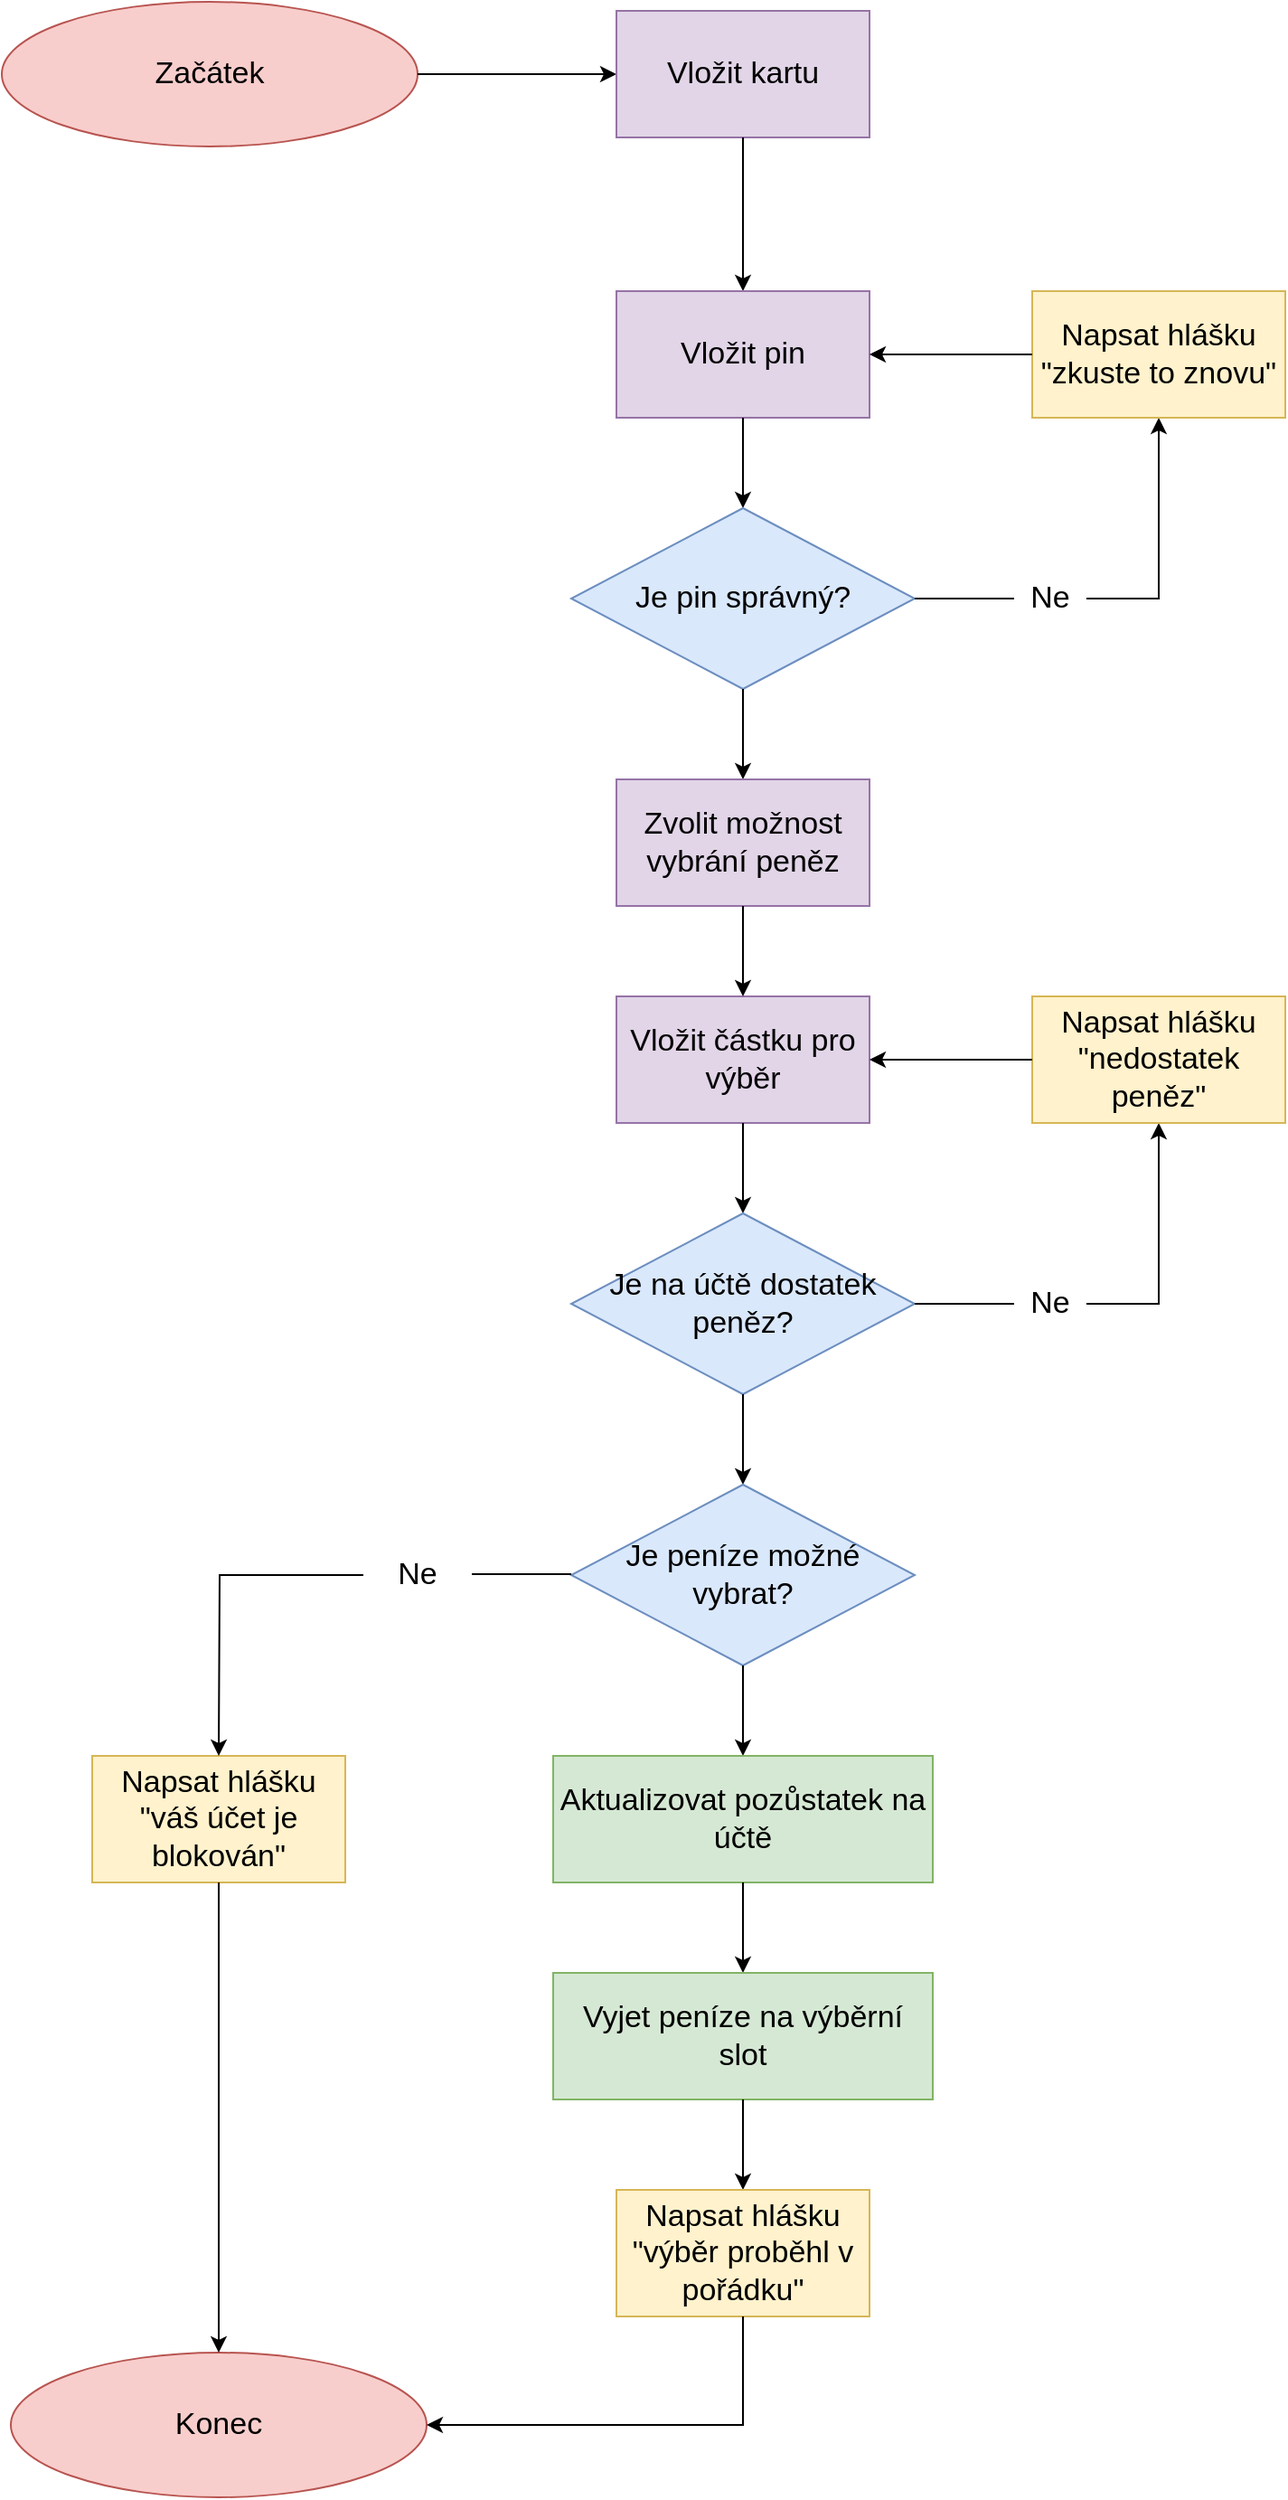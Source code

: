 <mxfile version="16.6.5" type="github">
  <diagram id="sTL-vzNnqz4Gg7EL2ALE" name="Page-1">
    <mxGraphModel dx="1422" dy="794" grid="1" gridSize="10" guides="1" tooltips="1" connect="1" arrows="1" fold="1" page="1" pageScale="1" pageWidth="827" pageHeight="1169" math="0" shadow="0">
      <root>
        <mxCell id="0" />
        <mxCell id="1" parent="0" />
        <mxCell id="R0VVPQPp4cUmf98DWxHz-1" value="&lt;font style=&quot;font-size: 17px&quot;&gt;Začátek&lt;/font&gt;" style="ellipse;whiteSpace=wrap;html=1;fillColor=#f8cecc;strokeColor=#b85450;" vertex="1" parent="1">
          <mxGeometry x="30" y="40" width="230" height="80" as="geometry" />
        </mxCell>
        <mxCell id="R0VVPQPp4cUmf98DWxHz-2" value="" style="endArrow=classic;html=1;rounded=0;fontSize=17;exitX=1;exitY=0.5;exitDx=0;exitDy=0;" edge="1" parent="1" source="R0VVPQPp4cUmf98DWxHz-1">
          <mxGeometry width="50" height="50" relative="1" as="geometry">
            <mxPoint x="390" y="430" as="sourcePoint" />
            <mxPoint x="370" y="80" as="targetPoint" />
          </mxGeometry>
        </mxCell>
        <mxCell id="R0VVPQPp4cUmf98DWxHz-3" value="Vložit kartu" style="rounded=0;whiteSpace=wrap;html=1;fontSize=17;fillColor=#e1d5e7;strokeColor=#9673a6;" vertex="1" parent="1">
          <mxGeometry x="370" y="45" width="140" height="70" as="geometry" />
        </mxCell>
        <mxCell id="R0VVPQPp4cUmf98DWxHz-4" value="" style="endArrow=classic;html=1;rounded=0;fontSize=17;exitX=0.5;exitY=1;exitDx=0;exitDy=0;" edge="1" parent="1" source="R0VVPQPp4cUmf98DWxHz-3">
          <mxGeometry width="50" height="50" relative="1" as="geometry">
            <mxPoint x="450" y="180" as="sourcePoint" />
            <mxPoint x="440" y="200" as="targetPoint" />
          </mxGeometry>
        </mxCell>
        <mxCell id="R0VVPQPp4cUmf98DWxHz-5" value="Vložit pin" style="rounded=0;whiteSpace=wrap;html=1;fontSize=17;fillColor=#e1d5e7;strokeColor=#9673a6;" vertex="1" parent="1">
          <mxGeometry x="370" y="200" width="140" height="70" as="geometry" />
        </mxCell>
        <mxCell id="R0VVPQPp4cUmf98DWxHz-6" value="" style="endArrow=classic;html=1;rounded=0;fontSize=17;exitX=0.5;exitY=1;exitDx=0;exitDy=0;entryX=0.5;entryY=0;entryDx=0;entryDy=0;" edge="1" parent="1" source="R0VVPQPp4cUmf98DWxHz-5" target="R0VVPQPp4cUmf98DWxHz-8">
          <mxGeometry width="50" height="50" relative="1" as="geometry">
            <mxPoint x="400" y="420" as="sourcePoint" />
            <mxPoint x="450" y="370" as="targetPoint" />
          </mxGeometry>
        </mxCell>
        <mxCell id="R0VVPQPp4cUmf98DWxHz-8" value="Je pin správný?" style="rhombus;whiteSpace=wrap;html=1;fontSize=17;fillColor=#dae8fc;strokeColor=#6c8ebf;" vertex="1" parent="1">
          <mxGeometry x="345" y="320" width="190" height="100" as="geometry" />
        </mxCell>
        <mxCell id="R0VVPQPp4cUmf98DWxHz-9" value="" style="endArrow=none;html=1;rounded=0;fontSize=17;exitX=1;exitY=0.5;exitDx=0;exitDy=0;" edge="1" parent="1" source="R0VVPQPp4cUmf98DWxHz-8">
          <mxGeometry width="50" height="50" relative="1" as="geometry">
            <mxPoint x="390" y="430" as="sourcePoint" />
            <mxPoint x="590" y="370" as="targetPoint" />
          </mxGeometry>
        </mxCell>
        <mxCell id="R0VVPQPp4cUmf98DWxHz-10" value="Ne" style="text;html=1;strokeColor=none;fillColor=none;align=center;verticalAlign=middle;whiteSpace=wrap;rounded=0;fontSize=17;" vertex="1" parent="1">
          <mxGeometry x="580" y="355" width="60" height="30" as="geometry" />
        </mxCell>
        <mxCell id="R0VVPQPp4cUmf98DWxHz-11" value="" style="endArrow=classic;html=1;rounded=0;fontSize=17;edgeStyle=orthogonalEdgeStyle;entryX=0.5;entryY=1;entryDx=0;entryDy=0;" edge="1" parent="1" target="R0VVPQPp4cUmf98DWxHz-12">
          <mxGeometry width="50" height="50" relative="1" as="geometry">
            <mxPoint x="630" y="370" as="sourcePoint" />
            <mxPoint x="670" y="280" as="targetPoint" />
            <Array as="points">
              <mxPoint x="670" y="370" />
            </Array>
          </mxGeometry>
        </mxCell>
        <mxCell id="R0VVPQPp4cUmf98DWxHz-12" value="Napsat hlášku &quot;zkuste to znovu&quot;" style="rounded=0;whiteSpace=wrap;html=1;fontSize=17;fillColor=#fff2cc;strokeColor=#d6b656;" vertex="1" parent="1">
          <mxGeometry x="600" y="200" width="140" height="70" as="geometry" />
        </mxCell>
        <mxCell id="R0VVPQPp4cUmf98DWxHz-13" value="" style="endArrow=classic;html=1;rounded=0;fontSize=17;entryX=1;entryY=0.5;entryDx=0;entryDy=0;exitX=0;exitY=0.5;exitDx=0;exitDy=0;" edge="1" parent="1" source="R0VVPQPp4cUmf98DWxHz-12" target="R0VVPQPp4cUmf98DWxHz-5">
          <mxGeometry width="50" height="50" relative="1" as="geometry">
            <mxPoint x="560" y="270" as="sourcePoint" />
            <mxPoint x="610" y="220" as="targetPoint" />
          </mxGeometry>
        </mxCell>
        <mxCell id="R0VVPQPp4cUmf98DWxHz-14" value="" style="endArrow=classic;html=1;rounded=0;fontSize=17;exitX=0.5;exitY=1;exitDx=0;exitDy=0;" edge="1" parent="1" source="R0VVPQPp4cUmf98DWxHz-8">
          <mxGeometry width="50" height="50" relative="1" as="geometry">
            <mxPoint x="440" y="470" as="sourcePoint" />
            <mxPoint x="440" y="470" as="targetPoint" />
          </mxGeometry>
        </mxCell>
        <mxCell id="R0VVPQPp4cUmf98DWxHz-15" value="Zvolit možnost vybrání peněz" style="rounded=0;whiteSpace=wrap;html=1;fontSize=17;fillColor=#e1d5e7;strokeColor=#9673a6;" vertex="1" parent="1">
          <mxGeometry x="370" y="470" width="140" height="70" as="geometry" />
        </mxCell>
        <mxCell id="R0VVPQPp4cUmf98DWxHz-17" value="Vložit částku pro výběr" style="rounded=0;whiteSpace=wrap;html=1;fontSize=17;fillColor=#e1d5e7;strokeColor=#9673a6;" vertex="1" parent="1">
          <mxGeometry x="370" y="590" width="140" height="70" as="geometry" />
        </mxCell>
        <mxCell id="R0VVPQPp4cUmf98DWxHz-19" value="" style="endArrow=classic;html=1;rounded=0;fontSize=17;exitX=0.5;exitY=1;exitDx=0;exitDy=0;" edge="1" parent="1" source="R0VVPQPp4cUmf98DWxHz-15">
          <mxGeometry width="50" height="50" relative="1" as="geometry">
            <mxPoint x="440" y="590" as="sourcePoint" />
            <mxPoint x="440" y="590" as="targetPoint" />
          </mxGeometry>
        </mxCell>
        <mxCell id="R0VVPQPp4cUmf98DWxHz-25" value="" style="endArrow=classic;html=1;rounded=0;fontSize=17;exitX=0.5;exitY=1;exitDx=0;exitDy=0;" edge="1" parent="1">
          <mxGeometry width="50" height="50" relative="1" as="geometry">
            <mxPoint x="440" y="660" as="sourcePoint" />
            <mxPoint x="440" y="710" as="targetPoint" />
          </mxGeometry>
        </mxCell>
        <mxCell id="R0VVPQPp4cUmf98DWxHz-28" value="Je na účtě dostatek peněz?" style="rhombus;whiteSpace=wrap;html=1;fontSize=17;fillColor=#dae8fc;strokeColor=#6c8ebf;" vertex="1" parent="1">
          <mxGeometry x="345" y="710" width="190" height="100" as="geometry" />
        </mxCell>
        <mxCell id="R0VVPQPp4cUmf98DWxHz-29" value="" style="endArrow=none;html=1;rounded=0;fontSize=17;exitX=1;exitY=0.5;exitDx=0;exitDy=0;" edge="1" parent="1">
          <mxGeometry width="50" height="50" relative="1" as="geometry">
            <mxPoint x="535" y="760" as="sourcePoint" />
            <mxPoint x="590" y="760" as="targetPoint" />
          </mxGeometry>
        </mxCell>
        <mxCell id="R0VVPQPp4cUmf98DWxHz-30" value="Ne" style="text;html=1;strokeColor=none;fillColor=none;align=center;verticalAlign=middle;whiteSpace=wrap;rounded=0;fontSize=17;" vertex="1" parent="1">
          <mxGeometry x="580" y="745" width="60" height="30" as="geometry" />
        </mxCell>
        <mxCell id="R0VVPQPp4cUmf98DWxHz-31" value="" style="endArrow=classic;html=1;rounded=0;fontSize=17;edgeStyle=orthogonalEdgeStyle;entryX=0.5;entryY=1;entryDx=0;entryDy=0;" edge="1" parent="1" target="R0VVPQPp4cUmf98DWxHz-32">
          <mxGeometry width="50" height="50" relative="1" as="geometry">
            <mxPoint x="630" y="760" as="sourcePoint" />
            <mxPoint x="670" y="670" as="targetPoint" />
            <Array as="points">
              <mxPoint x="670" y="760" />
            </Array>
          </mxGeometry>
        </mxCell>
        <mxCell id="R0VVPQPp4cUmf98DWxHz-32" value="Napsat hlášku &quot;nedostatek peněz&quot;" style="rounded=0;whiteSpace=wrap;html=1;fontSize=17;fillColor=#fff2cc;strokeColor=#d6b656;" vertex="1" parent="1">
          <mxGeometry x="600" y="590" width="140" height="70" as="geometry" />
        </mxCell>
        <mxCell id="R0VVPQPp4cUmf98DWxHz-33" value="" style="endArrow=classic;html=1;rounded=0;fontSize=17;entryX=1;entryY=0.5;entryDx=0;entryDy=0;exitX=0;exitY=0.5;exitDx=0;exitDy=0;" edge="1" parent="1" source="R0VVPQPp4cUmf98DWxHz-32">
          <mxGeometry width="50" height="50" relative="1" as="geometry">
            <mxPoint x="560" y="660" as="sourcePoint" />
            <mxPoint x="510" y="625" as="targetPoint" />
          </mxGeometry>
        </mxCell>
        <mxCell id="R0VVPQPp4cUmf98DWxHz-36" value="" style="endArrow=classic;html=1;rounded=0;fontSize=17;exitX=0.5;exitY=1;exitDx=0;exitDy=0;" edge="1" parent="1">
          <mxGeometry width="50" height="50" relative="1" as="geometry">
            <mxPoint x="440" y="810" as="sourcePoint" />
            <mxPoint x="440" y="860" as="targetPoint" />
          </mxGeometry>
        </mxCell>
        <mxCell id="R0VVPQPp4cUmf98DWxHz-37" value="Je peníze možné vybrat?" style="rhombus;whiteSpace=wrap;html=1;fontSize=17;fillColor=#dae8fc;strokeColor=#6c8ebf;" vertex="1" parent="1">
          <mxGeometry x="345" y="860" width="190" height="100" as="geometry" />
        </mxCell>
        <mxCell id="R0VVPQPp4cUmf98DWxHz-42" value="" style="endArrow=none;html=1;rounded=0;fontSize=17;exitX=1;exitY=0.5;exitDx=0;exitDy=0;" edge="1" parent="1">
          <mxGeometry width="50" height="50" relative="1" as="geometry">
            <mxPoint x="290" y="909.5" as="sourcePoint" />
            <mxPoint x="345" y="909.5" as="targetPoint" />
          </mxGeometry>
        </mxCell>
        <mxCell id="R0VVPQPp4cUmf98DWxHz-43" value="Ne" style="text;html=1;strokeColor=none;fillColor=none;align=center;verticalAlign=middle;whiteSpace=wrap;rounded=0;fontSize=17;" vertex="1" parent="1">
          <mxGeometry x="230" y="895" width="60" height="30" as="geometry" />
        </mxCell>
        <mxCell id="R0VVPQPp4cUmf98DWxHz-47" value="Napsat hlášku &quot;váš účet je blokován&quot;" style="rounded=0;whiteSpace=wrap;html=1;fontSize=17;fillColor=#fff2cc;strokeColor=#d6b656;" vertex="1" parent="1">
          <mxGeometry x="80" y="1010" width="140" height="70" as="geometry" />
        </mxCell>
        <mxCell id="R0VVPQPp4cUmf98DWxHz-49" value="&lt;font style=&quot;font-size: 17px&quot;&gt;Konec&lt;/font&gt;" style="ellipse;whiteSpace=wrap;html=1;fillColor=#f8cecc;strokeColor=#b85450;" vertex="1" parent="1">
          <mxGeometry x="35" y="1340" width="230" height="80" as="geometry" />
        </mxCell>
        <mxCell id="R0VVPQPp4cUmf98DWxHz-50" value="" style="endArrow=classic;html=1;rounded=0;fontSize=17;edgeStyle=orthogonalEdgeStyle;" edge="1" parent="1" source="R0VVPQPp4cUmf98DWxHz-43">
          <mxGeometry width="50" height="50" relative="1" as="geometry">
            <mxPoint x="210" y="960" as="sourcePoint" />
            <mxPoint x="150" y="1010" as="targetPoint" />
          </mxGeometry>
        </mxCell>
        <mxCell id="R0VVPQPp4cUmf98DWxHz-51" value="" style="endArrow=classic;html=1;rounded=0;fontSize=17;exitX=0.5;exitY=1;exitDx=0;exitDy=0;entryX=0.5;entryY=0;entryDx=0;entryDy=0;" edge="1" parent="1" source="R0VVPQPp4cUmf98DWxHz-47" target="R0VVPQPp4cUmf98DWxHz-49">
          <mxGeometry width="50" height="50" relative="1" as="geometry">
            <mxPoint x="160" y="1180" as="sourcePoint" />
            <mxPoint x="210" y="1130" as="targetPoint" />
          </mxGeometry>
        </mxCell>
        <mxCell id="R0VVPQPp4cUmf98DWxHz-52" value="" style="endArrow=classic;html=1;rounded=0;fontSize=17;exitX=0.5;exitY=1;exitDx=0;exitDy=0;" edge="1" parent="1" source="R0VVPQPp4cUmf98DWxHz-37">
          <mxGeometry width="50" height="50" relative="1" as="geometry">
            <mxPoint x="430" y="1010" as="sourcePoint" />
            <mxPoint x="440" y="1010" as="targetPoint" />
          </mxGeometry>
        </mxCell>
        <mxCell id="R0VVPQPp4cUmf98DWxHz-54" value="Aktualizovat pozůstatek na účtě" style="rounded=0;whiteSpace=wrap;html=1;fontSize=17;fillColor=#d5e8d4;strokeColor=#82b366;" vertex="1" parent="1">
          <mxGeometry x="335" y="1010" width="210" height="70" as="geometry" />
        </mxCell>
        <mxCell id="R0VVPQPp4cUmf98DWxHz-56" value="" style="endArrow=classic;html=1;rounded=0;fontSize=17;exitX=0.5;exitY=1;exitDx=0;exitDy=0;" edge="1" parent="1">
          <mxGeometry width="50" height="50" relative="1" as="geometry">
            <mxPoint x="440" y="1080" as="sourcePoint" />
            <mxPoint x="440" y="1130" as="targetPoint" />
          </mxGeometry>
        </mxCell>
        <mxCell id="R0VVPQPp4cUmf98DWxHz-57" value="Vyjet peníze na výběrní slot" style="rounded=0;whiteSpace=wrap;html=1;fontSize=17;fillColor=#d5e8d4;strokeColor=#82b366;" vertex="1" parent="1">
          <mxGeometry x="335" y="1130" width="210" height="70" as="geometry" />
        </mxCell>
        <mxCell id="R0VVPQPp4cUmf98DWxHz-64" value="" style="endArrow=classic;html=1;rounded=0;fontSize=17;exitX=0.5;exitY=1;exitDx=0;exitDy=0;" edge="1" parent="1" source="R0VVPQPp4cUmf98DWxHz-57">
          <mxGeometry width="50" height="50" relative="1" as="geometry">
            <mxPoint x="450" y="1090" as="sourcePoint" />
            <mxPoint x="440" y="1250" as="targetPoint" />
          </mxGeometry>
        </mxCell>
        <mxCell id="R0VVPQPp4cUmf98DWxHz-65" value="Napsat hlášku &quot;výběr proběhl v pořádku&quot;" style="rounded=0;whiteSpace=wrap;html=1;fontSize=17;fillColor=#fff2cc;strokeColor=#d6b656;" vertex="1" parent="1">
          <mxGeometry x="370" y="1250" width="140" height="70" as="geometry" />
        </mxCell>
        <mxCell id="R0VVPQPp4cUmf98DWxHz-66" value="" style="endArrow=classic;html=1;rounded=0;fontSize=17;edgeStyle=orthogonalEdgeStyle;entryX=1;entryY=0.5;entryDx=0;entryDy=0;exitX=0.5;exitY=1;exitDx=0;exitDy=0;" edge="1" parent="1" source="R0VVPQPp4cUmf98DWxHz-65" target="R0VVPQPp4cUmf98DWxHz-49">
          <mxGeometry width="50" height="50" relative="1" as="geometry">
            <mxPoint x="380" y="1280" as="sourcePoint" />
            <mxPoint x="430" y="1230" as="targetPoint" />
          </mxGeometry>
        </mxCell>
      </root>
    </mxGraphModel>
  </diagram>
</mxfile>

